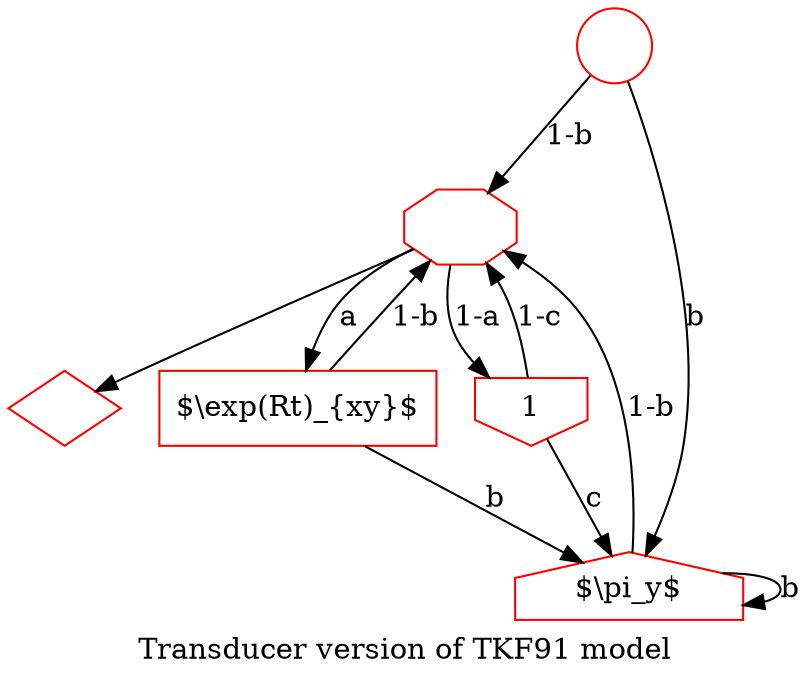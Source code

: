 digraph G {

    S [label="", shape=circle, color=red];
    E [label="", shape=diamond, color=red];

    W [label="", shape=octagon, color=red];

    I [label="$\\pi_y$", shape=house, color=red];
    M [label="$\\exp(Rt)_{xy}$", shape=rect, color=red];
    D [label="1", shape=invhouse, color=red];

S->I [label=b];
S->W [label="1-b"];

M->I [label=b];
M->W [label="1-b"];

D->I [label=c];
D->W [label="1-c"];

I->I [label=b];
I->W [label="1-b"];

W->E;
W->M [label=a];
W->D [label="1-a"];

    label="Transducer version of TKF91 model";
}
